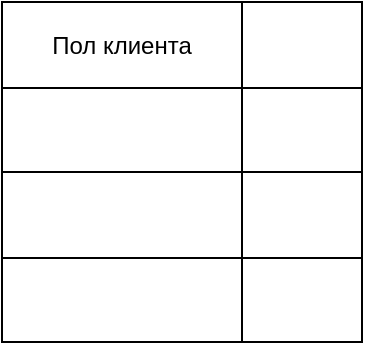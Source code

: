 <mxfile version="20.3.2" type="github">
  <diagram id="vgt0DCzhf4Tun2cX9geC" name="Страница 1">
    <mxGraphModel dx="1108" dy="477" grid="1" gridSize="10" guides="1" tooltips="1" connect="1" arrows="1" fold="1" page="1" pageScale="1" pageWidth="827" pageHeight="1169" math="0" shadow="0">
      <root>
        <mxCell id="0" />
        <mxCell id="1" parent="0" />
        <mxCell id="TVZ77TM5p-_2qMqP_EqE-17" value="" style="shape=table;startSize=0;container=1;collapsible=0;childLayout=tableLayout;" vertex="1" parent="1">
          <mxGeometry x="40" y="80" width="180" height="170" as="geometry" />
        </mxCell>
        <mxCell id="TVZ77TM5p-_2qMqP_EqE-18" value="" style="shape=tableRow;horizontal=0;startSize=0;swimlaneHead=0;swimlaneBody=0;top=0;left=0;bottom=0;right=0;collapsible=0;dropTarget=0;fillColor=none;points=[[0,0.5],[1,0.5]];portConstraint=eastwest;" vertex="1" parent="TVZ77TM5p-_2qMqP_EqE-17">
          <mxGeometry width="180" height="43" as="geometry" />
        </mxCell>
        <mxCell id="TVZ77TM5p-_2qMqP_EqE-19" value="Пол клиента" style="shape=partialRectangle;html=1;whiteSpace=wrap;connectable=0;overflow=hidden;fillColor=none;top=0;left=0;bottom=0;right=0;pointerEvents=1;" vertex="1" parent="TVZ77TM5p-_2qMqP_EqE-18">
          <mxGeometry width="120" height="43" as="geometry">
            <mxRectangle width="120" height="43" as="alternateBounds" />
          </mxGeometry>
        </mxCell>
        <mxCell id="TVZ77TM5p-_2qMqP_EqE-20" value="" style="shape=partialRectangle;html=1;whiteSpace=wrap;connectable=0;overflow=hidden;fillColor=none;top=0;left=0;bottom=0;right=0;pointerEvents=1;" vertex="1" parent="TVZ77TM5p-_2qMqP_EqE-18">
          <mxGeometry x="120" width="60" height="43" as="geometry">
            <mxRectangle width="60" height="43" as="alternateBounds" />
          </mxGeometry>
        </mxCell>
        <mxCell id="TVZ77TM5p-_2qMqP_EqE-21" value="" style="shape=tableRow;horizontal=0;startSize=0;swimlaneHead=0;swimlaneBody=0;top=0;left=0;bottom=0;right=0;collapsible=0;dropTarget=0;fillColor=none;points=[[0,0.5],[1,0.5]];portConstraint=eastwest;" vertex="1" parent="TVZ77TM5p-_2qMqP_EqE-17">
          <mxGeometry y="43" width="180" height="42" as="geometry" />
        </mxCell>
        <mxCell id="TVZ77TM5p-_2qMqP_EqE-22" value="" style="shape=partialRectangle;html=1;whiteSpace=wrap;connectable=0;overflow=hidden;fillColor=none;top=0;left=0;bottom=0;right=0;pointerEvents=1;" vertex="1" parent="TVZ77TM5p-_2qMqP_EqE-21">
          <mxGeometry width="120" height="42" as="geometry">
            <mxRectangle width="120" height="42" as="alternateBounds" />
          </mxGeometry>
        </mxCell>
        <mxCell id="TVZ77TM5p-_2qMqP_EqE-23" value="" style="shape=partialRectangle;html=1;whiteSpace=wrap;connectable=0;overflow=hidden;fillColor=none;top=0;left=0;bottom=0;right=0;pointerEvents=1;" vertex="1" parent="TVZ77TM5p-_2qMqP_EqE-21">
          <mxGeometry x="120" width="60" height="42" as="geometry">
            <mxRectangle width="60" height="42" as="alternateBounds" />
          </mxGeometry>
        </mxCell>
        <mxCell id="TVZ77TM5p-_2qMqP_EqE-24" value="" style="shape=tableRow;horizontal=0;startSize=0;swimlaneHead=0;swimlaneBody=0;top=0;left=0;bottom=0;right=0;collapsible=0;dropTarget=0;fillColor=none;points=[[0,0.5],[1,0.5]];portConstraint=eastwest;" vertex="1" parent="TVZ77TM5p-_2qMqP_EqE-17">
          <mxGeometry y="85" width="180" height="43" as="geometry" />
        </mxCell>
        <mxCell id="TVZ77TM5p-_2qMqP_EqE-25" value="" style="shape=partialRectangle;html=1;whiteSpace=wrap;connectable=0;overflow=hidden;fillColor=none;top=0;left=0;bottom=0;right=0;pointerEvents=1;" vertex="1" parent="TVZ77TM5p-_2qMqP_EqE-24">
          <mxGeometry width="120" height="43" as="geometry">
            <mxRectangle width="120" height="43" as="alternateBounds" />
          </mxGeometry>
        </mxCell>
        <mxCell id="TVZ77TM5p-_2qMqP_EqE-26" value="" style="shape=partialRectangle;html=1;whiteSpace=wrap;connectable=0;overflow=hidden;fillColor=none;top=0;left=0;bottom=0;right=0;pointerEvents=1;" vertex="1" parent="TVZ77TM5p-_2qMqP_EqE-24">
          <mxGeometry x="120" width="60" height="43" as="geometry">
            <mxRectangle width="60" height="43" as="alternateBounds" />
          </mxGeometry>
        </mxCell>
        <mxCell id="TVZ77TM5p-_2qMqP_EqE-27" value="" style="shape=tableRow;horizontal=0;startSize=0;swimlaneHead=0;swimlaneBody=0;top=0;left=0;bottom=0;right=0;collapsible=0;dropTarget=0;fillColor=none;points=[[0,0.5],[1,0.5]];portConstraint=eastwest;" vertex="1" parent="TVZ77TM5p-_2qMqP_EqE-17">
          <mxGeometry y="128" width="180" height="42" as="geometry" />
        </mxCell>
        <mxCell id="TVZ77TM5p-_2qMqP_EqE-28" value="" style="shape=partialRectangle;html=1;whiteSpace=wrap;connectable=0;overflow=hidden;fillColor=none;top=0;left=0;bottom=0;right=0;pointerEvents=1;" vertex="1" parent="TVZ77TM5p-_2qMqP_EqE-27">
          <mxGeometry width="120" height="42" as="geometry">
            <mxRectangle width="120" height="42" as="alternateBounds" />
          </mxGeometry>
        </mxCell>
        <mxCell id="TVZ77TM5p-_2qMqP_EqE-29" value="" style="shape=partialRectangle;html=1;whiteSpace=wrap;connectable=0;overflow=hidden;fillColor=none;top=0;left=0;bottom=0;right=0;pointerEvents=1;" vertex="1" parent="TVZ77TM5p-_2qMqP_EqE-27">
          <mxGeometry x="120" width="60" height="42" as="geometry">
            <mxRectangle width="60" height="42" as="alternateBounds" />
          </mxGeometry>
        </mxCell>
      </root>
    </mxGraphModel>
  </diagram>
</mxfile>
